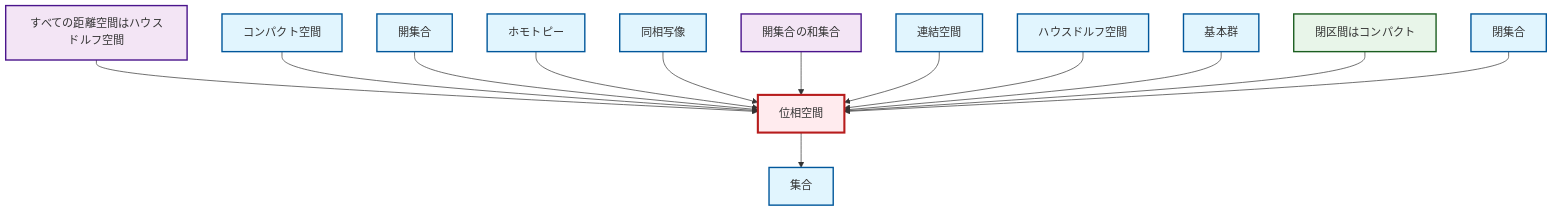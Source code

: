 graph TD
    classDef definition fill:#e1f5fe,stroke:#01579b,stroke-width:2px
    classDef theorem fill:#f3e5f5,stroke:#4a148c,stroke-width:2px
    classDef axiom fill:#fff3e0,stroke:#e65100,stroke-width:2px
    classDef example fill:#e8f5e9,stroke:#1b5e20,stroke-width:2px
    classDef current fill:#ffebee,stroke:#b71c1c,stroke-width:3px
    def-set["集合"]:::definition
    def-connected["連結空間"]:::definition
    def-open-set["開集合"]:::definition
    def-hausdorff["ハウスドルフ空間"]:::definition
    ex-closed-interval-compact["閉区間はコンパクト"]:::example
    def-homotopy["ホモトピー"]:::definition
    def-fundamental-group["基本群"]:::definition
    def-closed-set["閉集合"]:::definition
    def-compact["コンパクト空間"]:::definition
    def-topological-space["位相空間"]:::definition
    thm-union-open-sets["開集合の和集合"]:::theorem
    def-homeomorphism["同相写像"]:::definition
    thm-metric-hausdorff["すべての距離空間はハウスドルフ空間"]:::theorem
    def-topological-space --> def-set
    thm-metric-hausdorff --> def-topological-space
    def-compact --> def-topological-space
    def-open-set --> def-topological-space
    def-homotopy --> def-topological-space
    def-homeomorphism --> def-topological-space
    thm-union-open-sets --> def-topological-space
    def-connected --> def-topological-space
    def-hausdorff --> def-topological-space
    def-fundamental-group --> def-topological-space
    ex-closed-interval-compact --> def-topological-space
    def-closed-set --> def-topological-space
    class def-topological-space current